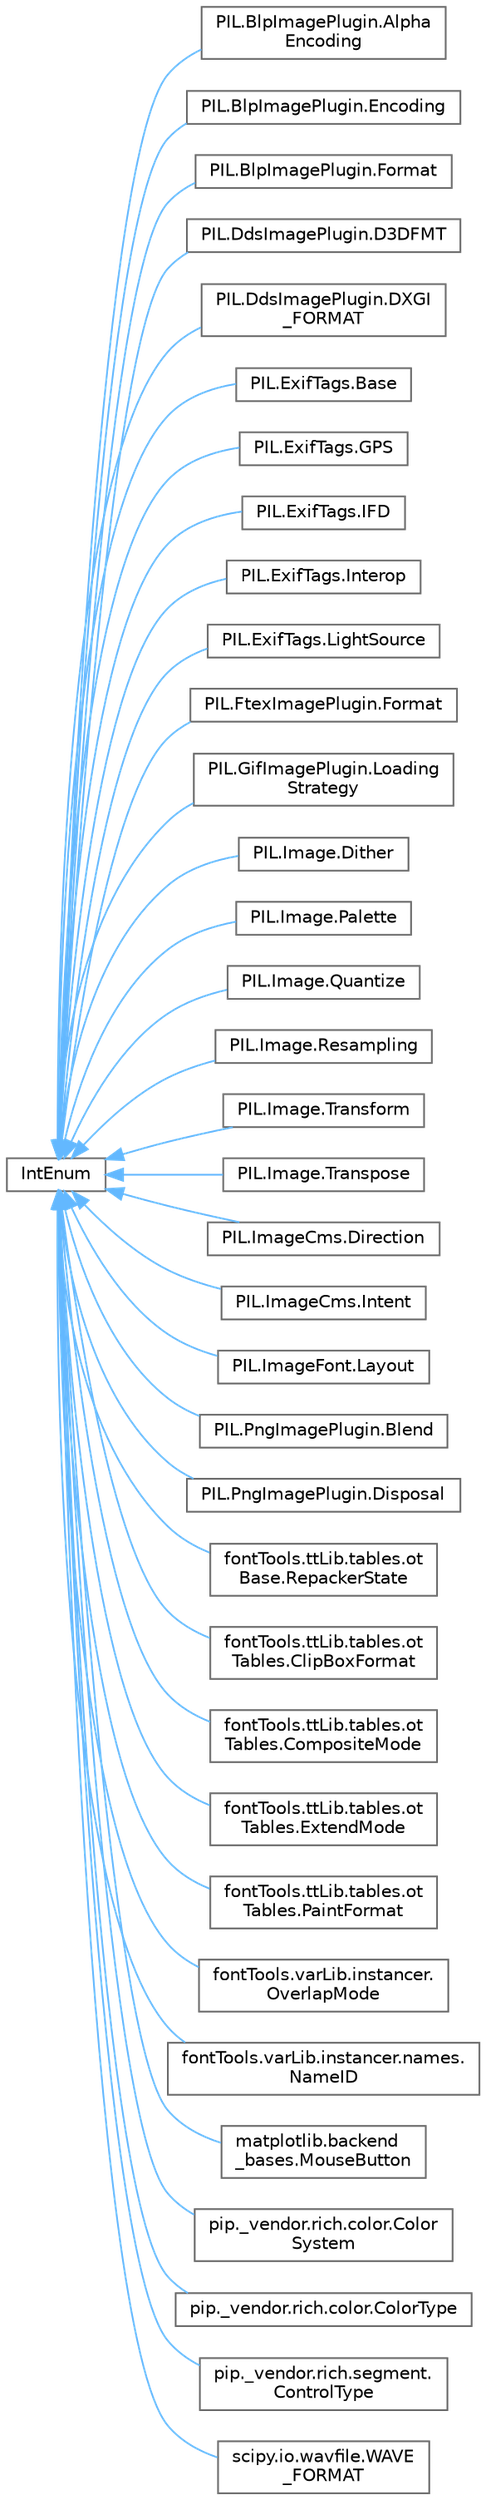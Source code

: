 digraph "Graphical Class Hierarchy"
{
 // LATEX_PDF_SIZE
  bgcolor="transparent";
  edge [fontname=Helvetica,fontsize=10,labelfontname=Helvetica,labelfontsize=10];
  node [fontname=Helvetica,fontsize=10,shape=box,height=0.2,width=0.4];
  rankdir="LR";
  Node0 [id="Node000000",label="IntEnum",height=0.2,width=0.4,color="grey40", fillcolor="white", style="filled",URL="$db/dfc/classIntEnum.html",tooltip=" "];
  Node0 -> Node1 [id="edge3479_Node000000_Node000001",dir="back",color="steelblue1",style="solid",tooltip=" "];
  Node1 [id="Node000001",label="PIL.BlpImagePlugin.Alpha\lEncoding",height=0.2,width=0.4,color="grey40", fillcolor="white", style="filled",URL="$df/dd5/classPIL_1_1BlpImagePlugin_1_1AlphaEncoding.html",tooltip=" "];
  Node0 -> Node2 [id="edge3480_Node000000_Node000002",dir="back",color="steelblue1",style="solid",tooltip=" "];
  Node2 [id="Node000002",label="PIL.BlpImagePlugin.Encoding",height=0.2,width=0.4,color="grey40", fillcolor="white", style="filled",URL="$df/d73/classPIL_1_1BlpImagePlugin_1_1Encoding.html",tooltip=" "];
  Node0 -> Node3 [id="edge3481_Node000000_Node000003",dir="back",color="steelblue1",style="solid",tooltip=" "];
  Node3 [id="Node000003",label="PIL.BlpImagePlugin.Format",height=0.2,width=0.4,color="grey40", fillcolor="white", style="filled",URL="$d0/ddb/classPIL_1_1BlpImagePlugin_1_1Format.html",tooltip=" "];
  Node0 -> Node4 [id="edge3482_Node000000_Node000004",dir="back",color="steelblue1",style="solid",tooltip=" "];
  Node4 [id="Node000004",label="PIL.DdsImagePlugin.D3DFMT",height=0.2,width=0.4,color="grey40", fillcolor="white", style="filled",URL="$d9/df5/classPIL_1_1DdsImagePlugin_1_1D3DFMT.html",tooltip=" "];
  Node0 -> Node5 [id="edge3483_Node000000_Node000005",dir="back",color="steelblue1",style="solid",tooltip=" "];
  Node5 [id="Node000005",label="PIL.DdsImagePlugin.DXGI\l_FORMAT",height=0.2,width=0.4,color="grey40", fillcolor="white", style="filled",URL="$dc/dfd/classPIL_1_1DdsImagePlugin_1_1DXGI__FORMAT.html",tooltip=" "];
  Node0 -> Node6 [id="edge3484_Node000000_Node000006",dir="back",color="steelblue1",style="solid",tooltip=" "];
  Node6 [id="Node000006",label="PIL.ExifTags.Base",height=0.2,width=0.4,color="grey40", fillcolor="white", style="filled",URL="$d5/d8e/classPIL_1_1ExifTags_1_1Base.html",tooltip=" "];
  Node0 -> Node7 [id="edge3485_Node000000_Node000007",dir="back",color="steelblue1",style="solid",tooltip=" "];
  Node7 [id="Node000007",label="PIL.ExifTags.GPS",height=0.2,width=0.4,color="grey40", fillcolor="white", style="filled",URL="$df/dc5/classPIL_1_1ExifTags_1_1GPS.html",tooltip=" "];
  Node0 -> Node8 [id="edge3486_Node000000_Node000008",dir="back",color="steelblue1",style="solid",tooltip=" "];
  Node8 [id="Node000008",label="PIL.ExifTags.IFD",height=0.2,width=0.4,color="grey40", fillcolor="white", style="filled",URL="$d5/df9/classPIL_1_1ExifTags_1_1IFD.html",tooltip=" "];
  Node0 -> Node9 [id="edge3487_Node000000_Node000009",dir="back",color="steelblue1",style="solid",tooltip=" "];
  Node9 [id="Node000009",label="PIL.ExifTags.Interop",height=0.2,width=0.4,color="grey40", fillcolor="white", style="filled",URL="$dd/dfd/classPIL_1_1ExifTags_1_1Interop.html",tooltip=" "];
  Node0 -> Node10 [id="edge3488_Node000000_Node000010",dir="back",color="steelblue1",style="solid",tooltip=" "];
  Node10 [id="Node000010",label="PIL.ExifTags.LightSource",height=0.2,width=0.4,color="grey40", fillcolor="white", style="filled",URL="$db/d22/classPIL_1_1ExifTags_1_1LightSource.html",tooltip=" "];
  Node0 -> Node11 [id="edge3489_Node000000_Node000011",dir="back",color="steelblue1",style="solid",tooltip=" "];
  Node11 [id="Node000011",label="PIL.FtexImagePlugin.Format",height=0.2,width=0.4,color="grey40", fillcolor="white", style="filled",URL="$d0/d4a/classPIL_1_1FtexImagePlugin_1_1Format.html",tooltip=" "];
  Node0 -> Node12 [id="edge3490_Node000000_Node000012",dir="back",color="steelblue1",style="solid",tooltip=" "];
  Node12 [id="Node000012",label="PIL.GifImagePlugin.Loading\lStrategy",height=0.2,width=0.4,color="grey40", fillcolor="white", style="filled",URL="$db/dc1/classPIL_1_1GifImagePlugin_1_1LoadingStrategy.html",tooltip=" "];
  Node0 -> Node13 [id="edge3491_Node000000_Node000013",dir="back",color="steelblue1",style="solid",tooltip=" "];
  Node13 [id="Node000013",label="PIL.Image.Dither",height=0.2,width=0.4,color="grey40", fillcolor="white", style="filled",URL="$d9/da0/classPIL_1_1Image_1_1Dither.html",tooltip=" "];
  Node0 -> Node14 [id="edge3492_Node000000_Node000014",dir="back",color="steelblue1",style="solid",tooltip=" "];
  Node14 [id="Node000014",label="PIL.Image.Palette",height=0.2,width=0.4,color="grey40", fillcolor="white", style="filled",URL="$d6/d00/classPIL_1_1Image_1_1Palette.html",tooltip=" "];
  Node0 -> Node15 [id="edge3493_Node000000_Node000015",dir="back",color="steelblue1",style="solid",tooltip=" "];
  Node15 [id="Node000015",label="PIL.Image.Quantize",height=0.2,width=0.4,color="grey40", fillcolor="white", style="filled",URL="$d9/da1/classPIL_1_1Image_1_1Quantize.html",tooltip=" "];
  Node0 -> Node16 [id="edge3494_Node000000_Node000016",dir="back",color="steelblue1",style="solid",tooltip=" "];
  Node16 [id="Node000016",label="PIL.Image.Resampling",height=0.2,width=0.4,color="grey40", fillcolor="white", style="filled",URL="$d3/d23/classPIL_1_1Image_1_1Resampling.html",tooltip=" "];
  Node0 -> Node17 [id="edge3495_Node000000_Node000017",dir="back",color="steelblue1",style="solid",tooltip=" "];
  Node17 [id="Node000017",label="PIL.Image.Transform",height=0.2,width=0.4,color="grey40", fillcolor="white", style="filled",URL="$de/d7c/classPIL_1_1Image_1_1Transform.html",tooltip=" "];
  Node0 -> Node18 [id="edge3496_Node000000_Node000018",dir="back",color="steelblue1",style="solid",tooltip=" "];
  Node18 [id="Node000018",label="PIL.Image.Transpose",height=0.2,width=0.4,color="grey40", fillcolor="white", style="filled",URL="$d9/d15/classPIL_1_1Image_1_1Transpose.html",tooltip=" "];
  Node0 -> Node19 [id="edge3497_Node000000_Node000019",dir="back",color="steelblue1",style="solid",tooltip=" "];
  Node19 [id="Node000019",label="PIL.ImageCms.Direction",height=0.2,width=0.4,color="grey40", fillcolor="white", style="filled",URL="$d7/d13/classPIL_1_1ImageCms_1_1Direction.html",tooltip=" "];
  Node0 -> Node20 [id="edge3498_Node000000_Node000020",dir="back",color="steelblue1",style="solid",tooltip=" "];
  Node20 [id="Node000020",label="PIL.ImageCms.Intent",height=0.2,width=0.4,color="grey40", fillcolor="white", style="filled",URL="$d5/d1c/classPIL_1_1ImageCms_1_1Intent.html",tooltip=" "];
  Node0 -> Node21 [id="edge3499_Node000000_Node000021",dir="back",color="steelblue1",style="solid",tooltip=" "];
  Node21 [id="Node000021",label="PIL.ImageFont.Layout",height=0.2,width=0.4,color="grey40", fillcolor="white", style="filled",URL="$d1/d8a/classPIL_1_1ImageFont_1_1Layout.html",tooltip=" "];
  Node0 -> Node22 [id="edge3500_Node000000_Node000022",dir="back",color="steelblue1",style="solid",tooltip=" "];
  Node22 [id="Node000022",label="PIL.PngImagePlugin.Blend",height=0.2,width=0.4,color="grey40", fillcolor="white", style="filled",URL="$d1/d9d/classPIL_1_1PngImagePlugin_1_1Blend.html",tooltip=" "];
  Node0 -> Node23 [id="edge3501_Node000000_Node000023",dir="back",color="steelblue1",style="solid",tooltip=" "];
  Node23 [id="Node000023",label="PIL.PngImagePlugin.Disposal",height=0.2,width=0.4,color="grey40", fillcolor="white", style="filled",URL="$d7/d22/classPIL_1_1PngImagePlugin_1_1Disposal.html",tooltip=" "];
  Node0 -> Node24 [id="edge3502_Node000000_Node000024",dir="back",color="steelblue1",style="solid",tooltip=" "];
  Node24 [id="Node000024",label="fontTools.ttLib.tables.ot\lBase.RepackerState",height=0.2,width=0.4,color="grey40", fillcolor="white", style="filled",URL="$d0/d14/classfontTools_1_1ttLib_1_1tables_1_1otBase_1_1RepackerState.html",tooltip=" "];
  Node0 -> Node25 [id="edge3503_Node000000_Node000025",dir="back",color="steelblue1",style="solid",tooltip=" "];
  Node25 [id="Node000025",label="fontTools.ttLib.tables.ot\lTables.ClipBoxFormat",height=0.2,width=0.4,color="grey40", fillcolor="white", style="filled",URL="$da/da1/classfontTools_1_1ttLib_1_1tables_1_1otTables_1_1ClipBoxFormat.html",tooltip=" "];
  Node0 -> Node26 [id="edge3504_Node000000_Node000026",dir="back",color="steelblue1",style="solid",tooltip=" "];
  Node26 [id="Node000026",label="fontTools.ttLib.tables.ot\lTables.CompositeMode",height=0.2,width=0.4,color="grey40", fillcolor="white", style="filled",URL="$d2/d49/classfontTools_1_1ttLib_1_1tables_1_1otTables_1_1CompositeMode.html",tooltip=" "];
  Node0 -> Node27 [id="edge3505_Node000000_Node000027",dir="back",color="steelblue1",style="solid",tooltip=" "];
  Node27 [id="Node000027",label="fontTools.ttLib.tables.ot\lTables.ExtendMode",height=0.2,width=0.4,color="grey40", fillcolor="white", style="filled",URL="$dd/d39/classfontTools_1_1ttLib_1_1tables_1_1otTables_1_1ExtendMode.html",tooltip=" "];
  Node0 -> Node28 [id="edge3506_Node000000_Node000028",dir="back",color="steelblue1",style="solid",tooltip=" "];
  Node28 [id="Node000028",label="fontTools.ttLib.tables.ot\lTables.PaintFormat",height=0.2,width=0.4,color="grey40", fillcolor="white", style="filled",URL="$da/d8d/classfontTools_1_1ttLib_1_1tables_1_1otTables_1_1PaintFormat.html",tooltip=" "];
  Node0 -> Node29 [id="edge3507_Node000000_Node000029",dir="back",color="steelblue1",style="solid",tooltip=" "];
  Node29 [id="Node000029",label="fontTools.varLib.instancer.\lOverlapMode",height=0.2,width=0.4,color="grey40", fillcolor="white", style="filled",URL="$d3/d4c/classfontTools_1_1varLib_1_1instancer_1_1OverlapMode.html",tooltip=" "];
  Node0 -> Node30 [id="edge3508_Node000000_Node000030",dir="back",color="steelblue1",style="solid",tooltip=" "];
  Node30 [id="Node000030",label="fontTools.varLib.instancer.names.\lNameID",height=0.2,width=0.4,color="grey40", fillcolor="white", style="filled",URL="$d3/d16/classfontTools_1_1varLib_1_1instancer_1_1names_1_1NameID.html",tooltip=" "];
  Node0 -> Node31 [id="edge3509_Node000000_Node000031",dir="back",color="steelblue1",style="solid",tooltip=" "];
  Node31 [id="Node000031",label="matplotlib.backend\l_bases.MouseButton",height=0.2,width=0.4,color="grey40", fillcolor="white", style="filled",URL="$d5/d87/classmatplotlib_1_1backend__bases_1_1MouseButton.html",tooltip=" "];
  Node0 -> Node32 [id="edge3510_Node000000_Node000032",dir="back",color="steelblue1",style="solid",tooltip=" "];
  Node32 [id="Node000032",label="pip._vendor.rich.color.Color\lSystem",height=0.2,width=0.4,color="grey40", fillcolor="white", style="filled",URL="$da/d1b/classpip_1_1__vendor_1_1rich_1_1color_1_1ColorSystem.html",tooltip=" "];
  Node0 -> Node33 [id="edge3511_Node000000_Node000033",dir="back",color="steelblue1",style="solid",tooltip=" "];
  Node33 [id="Node000033",label="pip._vendor.rich.color.ColorType",height=0.2,width=0.4,color="grey40", fillcolor="white", style="filled",URL="$d7/d33/classpip_1_1__vendor_1_1rich_1_1color_1_1ColorType.html",tooltip=" "];
  Node0 -> Node34 [id="edge3512_Node000000_Node000034",dir="back",color="steelblue1",style="solid",tooltip=" "];
  Node34 [id="Node000034",label="pip._vendor.rich.segment.\lControlType",height=0.2,width=0.4,color="grey40", fillcolor="white", style="filled",URL="$d4/da3/classpip_1_1__vendor_1_1rich_1_1segment_1_1ControlType.html",tooltip=" "];
  Node0 -> Node35 [id="edge3513_Node000000_Node000035",dir="back",color="steelblue1",style="solid",tooltip=" "];
  Node35 [id="Node000035",label="scipy.io.wavfile.WAVE\l_FORMAT",height=0.2,width=0.4,color="grey40", fillcolor="white", style="filled",URL="$de/ddf/classscipy_1_1io_1_1wavfile_1_1WAVE__FORMAT.html",tooltip=" "];
}
